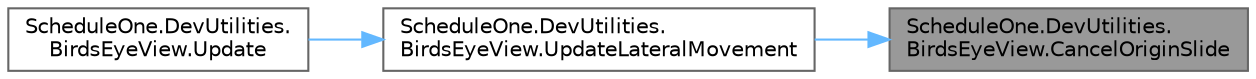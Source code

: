 digraph "ScheduleOne.DevUtilities.BirdsEyeView.CancelOriginSlide"
{
 // LATEX_PDF_SIZE
  bgcolor="transparent";
  edge [fontname=Helvetica,fontsize=10,labelfontname=Helvetica,labelfontsize=10];
  node [fontname=Helvetica,fontsize=10,shape=box,height=0.2,width=0.4];
  rankdir="RL";
  Node1 [id="Node000001",label="ScheduleOne.DevUtilities.\lBirdsEyeView.CancelOriginSlide",height=0.2,width=0.4,color="gray40", fillcolor="grey60", style="filled", fontcolor="black",tooltip=" "];
  Node1 -> Node2 [id="edge1_Node000001_Node000002",dir="back",color="steelblue1",style="solid",tooltip=" "];
  Node2 [id="Node000002",label="ScheduleOne.DevUtilities.\lBirdsEyeView.UpdateLateralMovement",height=0.2,width=0.4,color="grey40", fillcolor="white", style="filled",URL="$class_schedule_one_1_1_dev_utilities_1_1_birds_eye_view.html#af532668b9be5d58ac6470c991653ed79",tooltip=" "];
  Node2 -> Node3 [id="edge2_Node000002_Node000003",dir="back",color="steelblue1",style="solid",tooltip=" "];
  Node3 [id="Node000003",label="ScheduleOne.DevUtilities.\lBirdsEyeView.Update",height=0.2,width=0.4,color="grey40", fillcolor="white", style="filled",URL="$class_schedule_one_1_1_dev_utilities_1_1_birds_eye_view.html#ae023486c2270f890067b1d76fbcaf272",tooltip=" "];
}
